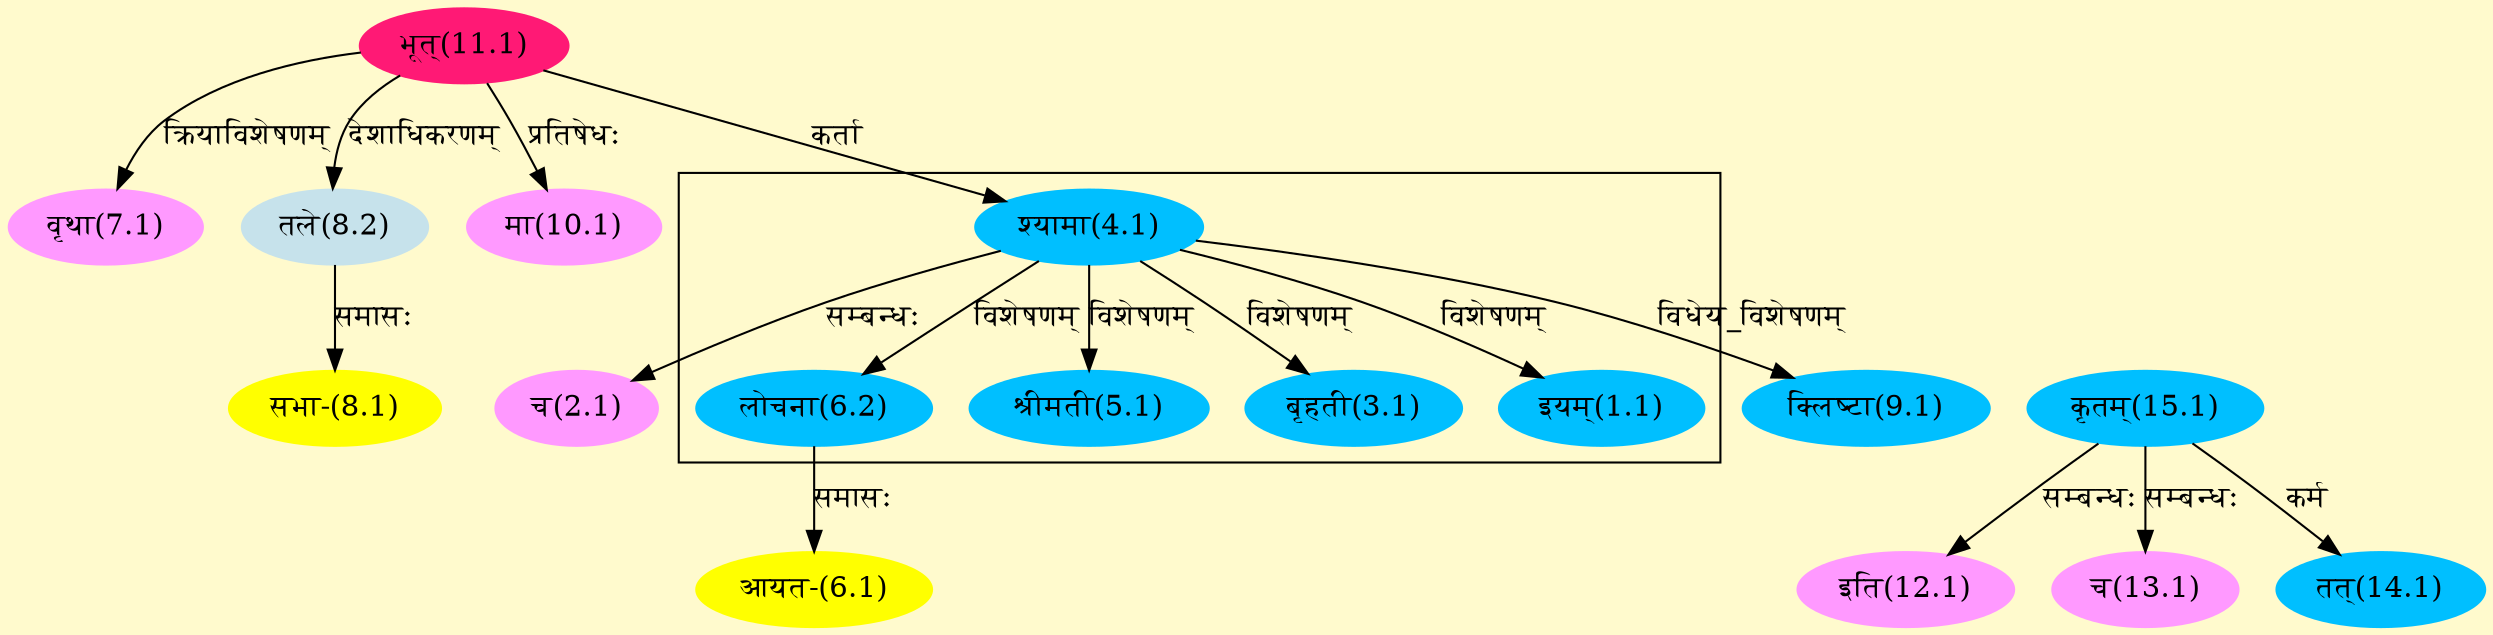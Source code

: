 digraph G{
rankdir=BT;
 compound=true;
 bgcolor="lemonchiffon1";

subgraph cluster_1{
Node1_1 [style=filled, color="#00BFFF" label = "इयम्(1.1)"]
Node4_1 [style=filled, color="#00BFFF" label = "श्यामा(4.1)"]
Node3_1 [style=filled, color="#00BFFF" label = "बृहती(3.1)"]
Node5_1 [style=filled, color="#00BFFF" label = "श्रीमती(5.1)"]
Node6_2 [style=filled, color="#00BFFF" label = "लोचना(6.2)"]

}
Node2_1 [style=filled, color="#FF99FF" label = "च(2.1)"]
Node4_1 [style=filled, color="#00BFFF" label = "श्यामा(4.1)"]
Node11_1 [style=filled, color="#FF1975" label = "भूत्(11.1)"]
Node6_1 [style=filled, color="#FFFF00" label = "आयत-(6.1)"]
Node6_2 [style=filled, color="#00BFFF" label = "लोचना(6.2)"]
Node7_1 [style=filled, color="#FF99FF" label = "वृथा(7.1)"]
Node8_1 [style=filled, color="#FFFF00" label = "सभा-(8.1)"]
Node8_2 [style=filled, color="#C6E2EB" label = "तले(8.2)"]
Node9_1 [style=filled, color="#00BFFF" label = "क्लिष्टा(9.1)"]
Node10_1 [style=filled, color="#FF99FF" label = "मा(10.1)"]
Node12_1 [style=filled, color="#FF99FF" label = "इति(12.1)"]
Node15_1 [style=filled, color="#00BFFF" label = "कृतम्(15.1)"]
Node13_1 [style=filled, color="#FF99FF" label = "च(13.1)"]
Node14_1 [style=filled, color="#00BFFF" label = "तत्(14.1)"]
/* Start of Relations section */

Node1_1 -> Node4_1 [  label="विशेषणम्"  dir="back" ]
Node2_1 -> Node4_1 [  label="सम्बन्धः"  dir="back" ]
Node3_1 -> Node4_1 [  label="विशेषणम्"  dir="back" ]
Node4_1 -> Node11_1 [  label="कर्ता"  dir="back" ]
Node5_1 -> Node4_1 [  label="विशेषणम्"  dir="back" ]
Node6_1 -> Node6_2 [  label="समासः"  dir="back" ]
Node6_2 -> Node4_1 [  label="विशेषणम्"  dir="back" ]
Node7_1 -> Node11_1 [  label="क्रियाविशेषणम्"  dir="back" ]
Node8_1 -> Node8_2 [  label="समासः"  dir="back" ]
Node8_2 -> Node11_1 [  label="देशाधिकरणम्"  dir="back" ]
Node9_1 -> Node4_1 [  label="विधेय_विशेषणम्"  dir="back" ]
Node10_1 -> Node11_1 [  label="प्रतिषेधः"  dir="back" ]
Node12_1 -> Node15_1 [  label="सम्बन्धः"  dir="back" ]
Node13_1 -> Node15_1 [  label="सम्बन्धः"  dir="back" ]
Node14_1 -> Node15_1 [  label="कर्म"  dir="back" ]
}
